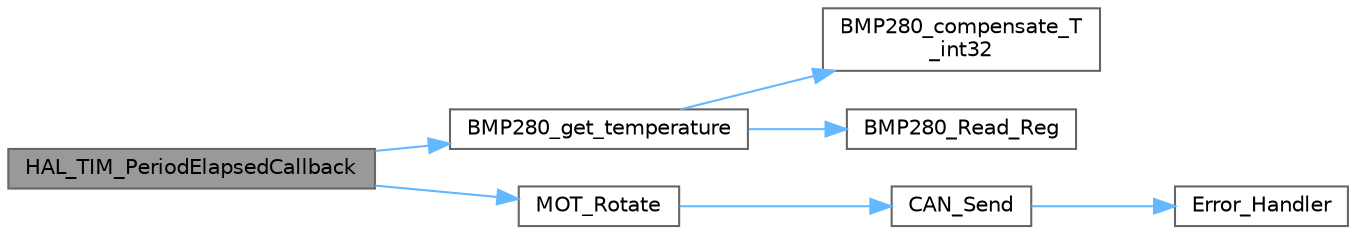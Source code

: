 digraph "HAL_TIM_PeriodElapsedCallback"
{
 // LATEX_PDF_SIZE
  bgcolor="transparent";
  edge [fontname=Helvetica,fontsize=10,labelfontname=Helvetica,labelfontsize=10];
  node [fontname=Helvetica,fontsize=10,shape=box,height=0.2,width=0.4];
  rankdir="LR";
  Node1 [id="Node000001",label="HAL_TIM_PeriodElapsedCallback",height=0.2,width=0.4,color="gray40", fillcolor="grey60", style="filled", fontcolor="black",tooltip="Period elapsed callback in non-blocking mode."];
  Node1 -> Node2 [id="edge1_Node000001_Node000002",color="steelblue1",style="solid",tooltip=" "];
  Node2 [id="Node000002",label="BMP280_get_temperature",height=0.2,width=0.4,color="grey40", fillcolor="white", style="filled",URL="$BMP280__driver_8c.html#a9ad63608e8acf7960d27522dd0b207e7",tooltip="Get the compensated temperature in degrees Celsius."];
  Node2 -> Node3 [id="edge2_Node000002_Node000003",color="steelblue1",style="solid",tooltip=" "];
  Node3 [id="Node000003",label="BMP280_compensate_T\l_int32",height=0.2,width=0.4,color="grey40", fillcolor="white", style="filled",URL="$BMP280__driver_8c.html#a834859c5ae69b3526a0b585923956c46",tooltip="Compensate temperature reading from BMP280."];
  Node2 -> Node4 [id="edge3_Node000002_Node000004",color="steelblue1",style="solid",tooltip=" "];
  Node4 [id="Node000004",label="BMP280_Read_Reg",height=0.2,width=0.4,color="grey40", fillcolor="white", style="filled",URL="$BMP280__driver_8c.html#aa66b5f318d41d4ead70418d8d4e0a21f",tooltip="Read data from a BMP280 register."];
  Node1 -> Node5 [id="edge4_Node000001_Node000005",color="steelblue1",style="solid",tooltip=" "];
  Node5 [id="Node000005",label="MOT_Rotate",height=0.2,width=0.4,color="grey40", fillcolor="white", style="filled",URL="$motor__driver_8c.html#ac871d052fae9a46d976f13fcf487b24b",tooltip="Rotates the Step Motor of an angle in a defined direction."];
  Node5 -> Node6 [id="edge5_Node000005_Node000006",color="steelblue1",style="solid",tooltip=" "];
  Node6 [id="Node000006",label="CAN_Send",height=0.2,width=0.4,color="grey40", fillcolor="white", style="filled",URL="$motor__driver_8c.html#a115d7cd8d6cc2c93d2b3a2db8acc3bb9",tooltip="Sends a CAN message with retry logic."];
  Node6 -> Node7 [id="edge6_Node000006_Node000007",color="steelblue1",style="solid",tooltip=" "];
  Node7 [id="Node000007",label="Error_Handler",height=0.2,width=0.4,color="grey40", fillcolor="white", style="filled",URL="$main_8c.html#a1730ffe1e560465665eb47d9264826f9",tooltip="This function is executed in case of error occurrence."];
}

